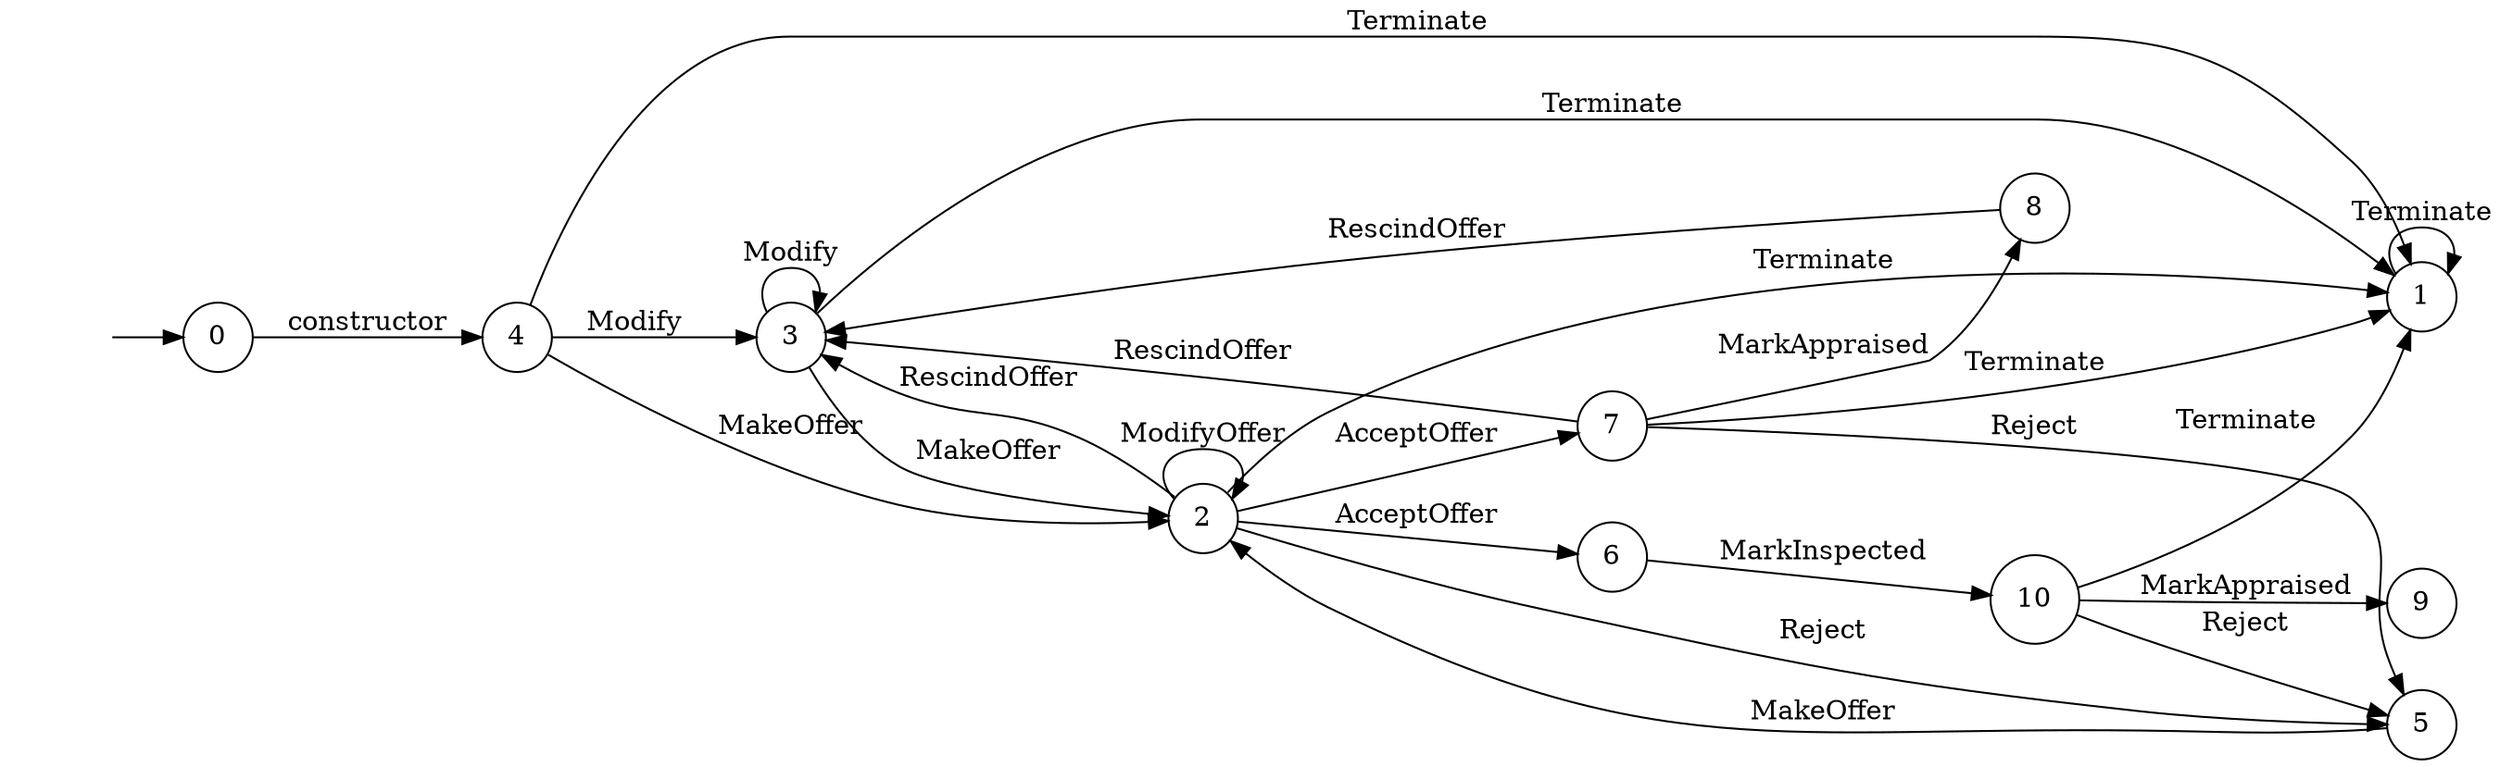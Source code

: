 digraph "Dapp-Automata-data/fuzzer/testnetdata-model-rq1-fix/AssetTransfer/FSM-11" {
	graph [rankdir=LR]
	"" [label="" shape=plaintext]
	4 [label=4 shape=circle]
	10 [label=10 shape=circle]
	5 [label=5 shape=circle]
	7 [label=7 shape=circle]
	3 [label=3 shape=circle]
	6 [label=6 shape=circle]
	8 [label=8 shape=circle]
	0 [label=0 shape=circle]
	2 [label=2 shape=circle]
	9 [label=9 shape=circle]
	1 [label=1 shape=circle]
	"" -> 0 [label=""]
	0 -> 4 [label=constructor]
	4 -> 2 [label=MakeOffer]
	4 -> 1 [label=Terminate]
	4 -> 3 [label=Modify]
	3 -> 2 [label=MakeOffer]
	3 -> 1 [label=Terminate]
	3 -> 3 [label=Modify]
	1 -> 1 [label=Terminate]
	2 -> 3 [label=RescindOffer]
	2 -> 5 [label=Reject]
	2 -> 1 [label=Terminate]
	2 -> 7 [label=AcceptOffer]
	2 -> 6 [label=AcceptOffer]
	2 -> 2 [label=ModifyOffer]
	7 -> 3 [label=RescindOffer]
	7 -> 5 [label=Reject]
	7 -> 1 [label=Terminate]
	7 -> 8 [label=MarkAppraised]
	8 -> 3 [label=RescindOffer]
	10 -> 5 [label=Reject]
	10 -> 1 [label=Terminate]
	10 -> 9 [label=MarkAppraised]
	6 -> 10 [label=MarkInspected]
	5 -> 2 [label=MakeOffer]
}
